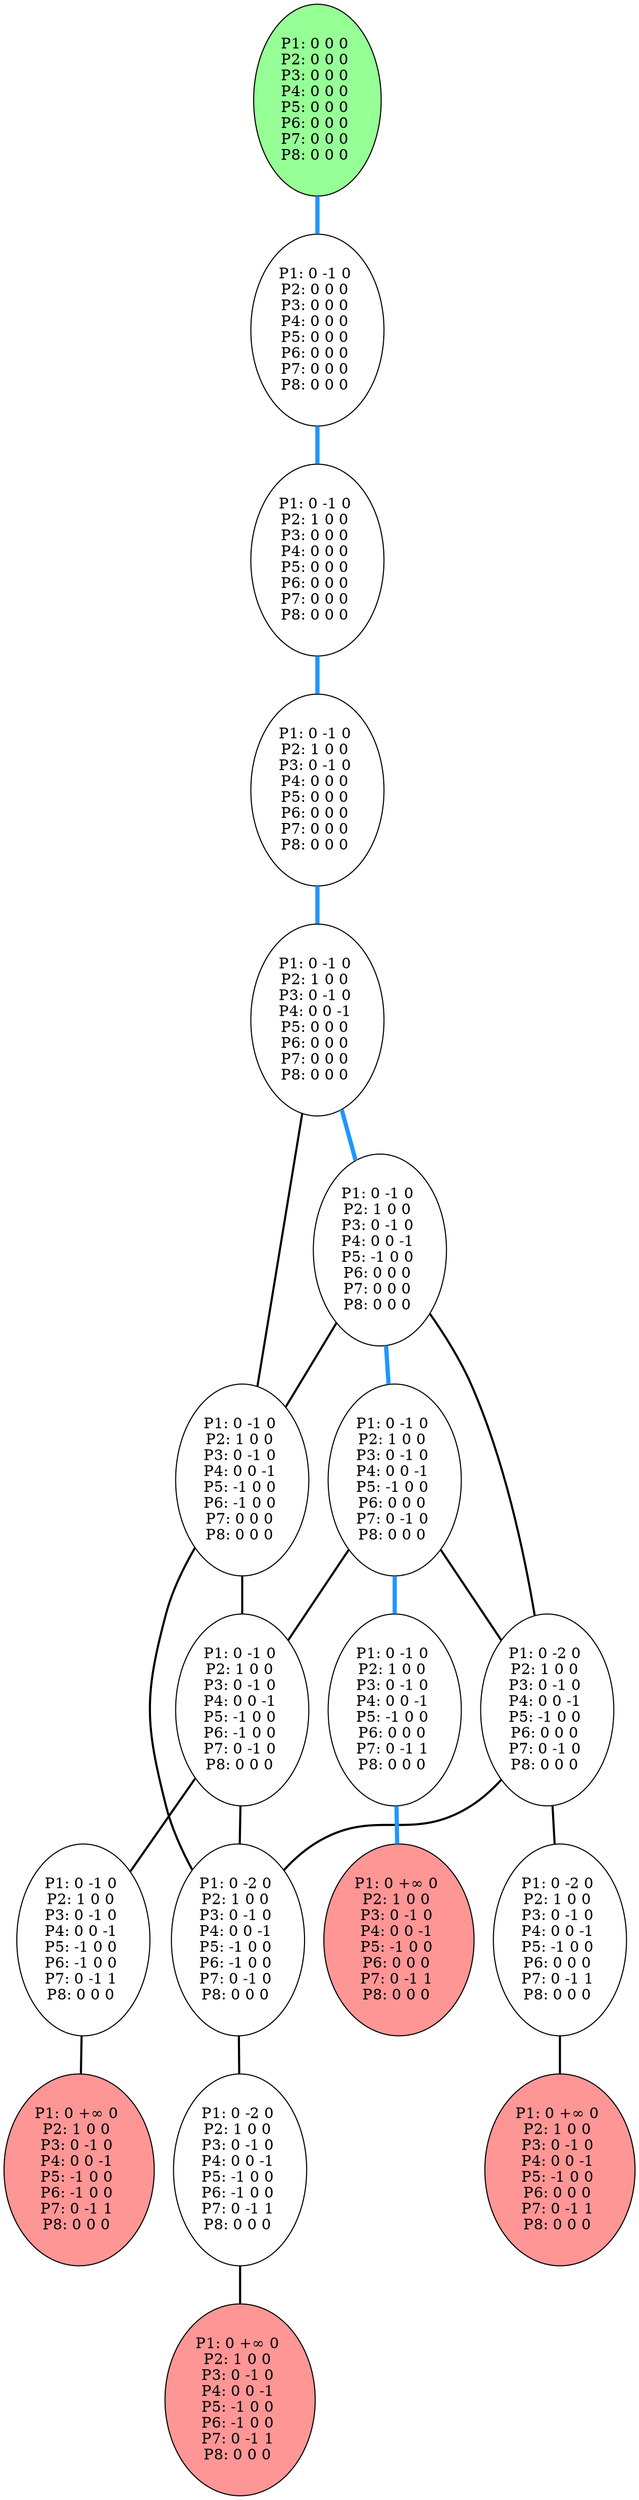graph G {
color = "black"
0 [label = "P1: 0 0 0 
P2: 0 0 0 
P3: 0 0 0 
P4: 0 0 0 
P5: 0 0 0 
P6: 0 0 0 
P7: 0 0 0 
P8: 0 0 0 
",  style="filled", fillcolor = "#96FF96"];
1 [label = "P1: 0 -1 0 
P2: 0 0 0 
P3: 0 0 0 
P4: 0 0 0 
P5: 0 0 0 
P6: 0 0 0 
P7: 0 0 0 
P8: 0 0 0 
"];
2 [label = "P1: 0 -1 0 
P2: 1 0 0 
P3: 0 0 0 
P4: 0 0 0 
P5: 0 0 0 
P6: 0 0 0 
P7: 0 0 0 
P8: 0 0 0 
"];
3 [label = "P1: 0 -1 0 
P2: 1 0 0 
P3: 0 -1 0 
P4: 0 0 0 
P5: 0 0 0 
P6: 0 0 0 
P7: 0 0 0 
P8: 0 0 0 
"];
4 [label = "P1: 0 -1 0 
P2: 1 0 0 
P3: 0 -1 0 
P4: 0 0 -1 
P5: 0 0 0 
P6: 0 0 0 
P7: 0 0 0 
P8: 0 0 0 
"];
5 [label = "P1: 0 -1 0 
P2: 1 0 0 
P3: 0 -1 0 
P4: 0 0 -1 
P5: -1 0 0 
P6: 0 0 0 
P7: 0 0 0 
P8: 0 0 0 
"];
6 [label = "P1: 0 -1 0 
P2: 1 0 0 
P3: 0 -1 0 
P4: 0 0 -1 
P5: -1 0 0 
P6: -1 0 0 
P7: 0 0 0 
P8: 0 0 0 
"];
7 [label = "P1: 0 -1 0 
P2: 1 0 0 
P3: 0 -1 0 
P4: 0 0 -1 
P5: -1 0 0 
P6: 0 0 0 
P7: 0 -1 0 
P8: 0 0 0 
"];
8 [label = "P1: 0 -2 0 
P2: 1 0 0 
P3: 0 -1 0 
P4: 0 0 -1 
P5: -1 0 0 
P6: 0 0 0 
P7: 0 -1 0 
P8: 0 0 0 
"];
9 [label = "P1: 0 -1 0 
P2: 1 0 0 
P3: 0 -1 0 
P4: 0 0 -1 
P5: -1 0 0 
P6: -1 0 0 
P7: 0 -1 0 
P8: 0 0 0 
"];
10 [label = "P1: 0 -2 0 
P2: 1 0 0 
P3: 0 -1 0 
P4: 0 0 -1 
P5: -1 0 0 
P6: -1 0 0 
P7: 0 -1 0 
P8: 0 0 0 
"];
11 [label = "P1: 0 -1 0 
P2: 1 0 0 
P3: 0 -1 0 
P4: 0 0 -1 
P5: -1 0 0 
P6: 0 0 0 
P7: 0 -1 1 
P8: 0 0 0 
"];
1111 [label = "P1: 0 +∞ 0 
P2: 1 0 0 
P3: 0 -1 0 
P4: 0 0 -1 
P5: -1 0 0 
P6: 0 0 0 
P7: 0 -1 1 
P8: 0 0 0 
",  style="filled", fillcolor = "#FF9696"];
12 [label = "P1: 0 -2 0 
P2: 1 0 0 
P3: 0 -1 0 
P4: 0 0 -1 
P5: -1 0 0 
P6: 0 0 0 
P7: 0 -1 1 
P8: 0 0 0 
"];
1212 [label = "P1: 0 +∞ 0 
P2: 1 0 0 
P3: 0 -1 0 
P4: 0 0 -1 
P5: -1 0 0 
P6: 0 0 0 
P7: 0 -1 1 
P8: 0 0 0 
",  style="filled", fillcolor = "#FF9696"];
13 [label = "P1: 0 -1 0 
P2: 1 0 0 
P3: 0 -1 0 
P4: 0 0 -1 
P5: -1 0 0 
P6: -1 0 0 
P7: 0 -1 1 
P8: 0 0 0 
"];
1313 [label = "P1: 0 +∞ 0 
P2: 1 0 0 
P3: 0 -1 0 
P4: 0 0 -1 
P5: -1 0 0 
P6: -1 0 0 
P7: 0 -1 1 
P8: 0 0 0 
",  style="filled", fillcolor = "#FF9696"];
14 [label = "P1: 0 -2 0 
P2: 1 0 0 
P3: 0 -1 0 
P4: 0 0 -1 
P5: -1 0 0 
P6: -1 0 0 
P7: 0 -1 1 
P8: 0 0 0 
"];
1414 [label = "P1: 0 +∞ 0 
P2: 1 0 0 
P3: 0 -1 0 
P4: 0 0 -1 
P5: -1 0 0 
P6: -1 0 0 
P7: 0 -1 1 
P8: 0 0 0 
",  style="filled", fillcolor = "#FF9696"];
edge [style=bold];
0 -- 1 [color="#1E96FF", penwidth=4.0];

1 -- 2 [color="#1E96FF", penwidth=4.0];

2 -- 3 [color="#1E96FF", penwidth=4.0];

3 -- 4 [color="#1E96FF", penwidth=4.0];

4 -- 5 [color="#1E96FF", penwidth=4.0];
4 -- 6 [color=black];

5 -- 6 [color=black];
5 -- 7 [color="#1E96FF", penwidth=4.0];
5 -- 8 [color=black];

6 -- 9 [color=black];
6 -- 10 [color=black];

7 -- 8 [color=black];
7 -- 9 [color=black];
7 -- 11 [color="#1E96FF", penwidth=4.0];

8 -- 10 [color=black];
8 -- 12 [color=black];

9 -- 10 [color=black];
9 -- 13 [color=black];

10 -- 14 [color=black];


11 -- 1111 [color="#1E96FF", penwidth=4.0];

12 -- 1212 [color=black];

13 -- 1313 [color=black];

14 -- 1414 [color=black];
}
